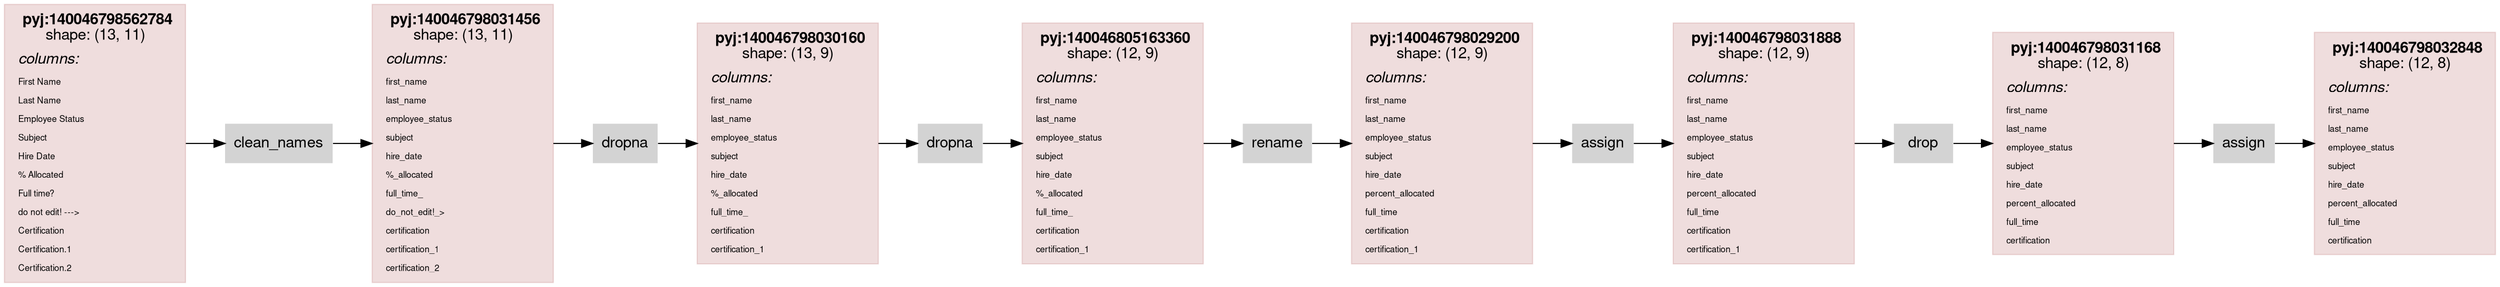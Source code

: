 
    digraph G {
    rankdir = "LR"
    fontname="Helvetica,Arial,sans-serif"
    node [ 
      style=filled
      shape=rect
      pencolor="#00000044" // frames color
      fontname="Helvetica,Arial,sans-serif"
      shape=plaintext
    ]
    edge [fontname="Helvetica,Arial,sans-serif"]    
    
node0_0 [ 
                color="#88000022"
                shape = rect
                label = <<table border="0" cellborder="0" cellspacing="0" cellpadding="4">
                         <tr> <td> <b>pyj:140046798562784</b><br/>shape: (13, 11)</td> </tr>
                         <tr> <td align="left"><i>columns:</i><br align="left"/></td></tr>
                <tr><td align="left"><FONT POINT-SIZE="8px">First Name</FONT></td></tr>
<tr><td align="left"><FONT POINT-SIZE="8px">Last Name</FONT></td></tr>
<tr><td align="left"><FONT POINT-SIZE="8px">Employee Status</FONT></td></tr>
<tr><td align="left"><FONT POINT-SIZE="8px">Subject</FONT></td></tr>
<tr><td align="left"><FONT POINT-SIZE="8px">Hire Date</FONT></td></tr>
<tr><td align="left"><FONT POINT-SIZE="8px">% Allocated</FONT></td></tr>
<tr><td align="left"><FONT POINT-SIZE="8px">Full time?</FONT></td></tr>
<tr><td align="left"><FONT POINT-SIZE="8px">do not edit! ---&gt;</FONT></td></tr>
<tr><td align="left"><FONT POINT-SIZE="8px">Certification</FONT></td></tr>
<tr><td align="left"><FONT POINT-SIZE="8px">Certification.1</FONT></td></tr>
<tr><td align="left"><FONT POINT-SIZE="8px">Certification.2</FONT></td></tr>
                         </table>>
                ];
node0_1 [ 
                color="#88000022"
                shape = rect
                label = <<table border="0" cellborder="0" cellspacing="0" cellpadding="4">
                         <tr> <td> <b>pyj:140046798031456</b><br/>shape: (13, 11)</td> </tr>
                         <tr> <td align="left"><i>columns:</i><br align="left"/></td></tr>
                <tr><td align="left"><FONT POINT-SIZE="8px">first_name</FONT></td></tr>
<tr><td align="left"><FONT POINT-SIZE="8px">last_name</FONT></td></tr>
<tr><td align="left"><FONT POINT-SIZE="8px">employee_status</FONT></td></tr>
<tr><td align="left"><FONT POINT-SIZE="8px">subject</FONT></td></tr>
<tr><td align="left"><FONT POINT-SIZE="8px">hire_date</FONT></td></tr>
<tr><td align="left"><FONT POINT-SIZE="8px">%_allocated</FONT></td></tr>
<tr><td align="left"><FONT POINT-SIZE="8px">full_time_</FONT></td></tr>
<tr><td align="left"><FONT POINT-SIZE="8px">do_not_edit!_&gt;</FONT></td></tr>
<tr><td align="left"><FONT POINT-SIZE="8px">certification</FONT></td></tr>
<tr><td align="left"><FONT POINT-SIZE="8px">certification_1</FONT></td></tr>
<tr><td align="left"><FONT POINT-SIZE="8px">certification_2</FONT></td></tr>
                         </table>>
                ];
node0_2 [ 
                color="#88000022"
                shape = rect
                label = <<table border="0" cellborder="0" cellspacing="0" cellpadding="4">
                         <tr> <td> <b>pyj:140046798030160</b><br/>shape: (13, 9)</td> </tr>
                         <tr> <td align="left"><i>columns:</i><br align="left"/></td></tr>
                <tr><td align="left"><FONT POINT-SIZE="8px">first_name</FONT></td></tr>
<tr><td align="left"><FONT POINT-SIZE="8px">last_name</FONT></td></tr>
<tr><td align="left"><FONT POINT-SIZE="8px">employee_status</FONT></td></tr>
<tr><td align="left"><FONT POINT-SIZE="8px">subject</FONT></td></tr>
<tr><td align="left"><FONT POINT-SIZE="8px">hire_date</FONT></td></tr>
<tr><td align="left"><FONT POINT-SIZE="8px">%_allocated</FONT></td></tr>
<tr><td align="left"><FONT POINT-SIZE="8px">full_time_</FONT></td></tr>
<tr><td align="left"><FONT POINT-SIZE="8px">certification</FONT></td></tr>
<tr><td align="left"><FONT POINT-SIZE="8px">certification_1</FONT></td></tr>
                         </table>>
                ];
node0_3 [ 
                color="#88000022"
                shape = rect
                label = <<table border="0" cellborder="0" cellspacing="0" cellpadding="4">
                         <tr> <td> <b>pyj:140046805163360</b><br/>shape: (12, 9)</td> </tr>
                         <tr> <td align="left"><i>columns:</i><br align="left"/></td></tr>
                <tr><td align="left"><FONT POINT-SIZE="8px">first_name</FONT></td></tr>
<tr><td align="left"><FONT POINT-SIZE="8px">last_name</FONT></td></tr>
<tr><td align="left"><FONT POINT-SIZE="8px">employee_status</FONT></td></tr>
<tr><td align="left"><FONT POINT-SIZE="8px">subject</FONT></td></tr>
<tr><td align="left"><FONT POINT-SIZE="8px">hire_date</FONT></td></tr>
<tr><td align="left"><FONT POINT-SIZE="8px">%_allocated</FONT></td></tr>
<tr><td align="left"><FONT POINT-SIZE="8px">full_time_</FONT></td></tr>
<tr><td align="left"><FONT POINT-SIZE="8px">certification</FONT></td></tr>
<tr><td align="left"><FONT POINT-SIZE="8px">certification_1</FONT></td></tr>
                         </table>>
                ];
node0_4 [ 
                color="#88000022"
                shape = rect
                label = <<table border="0" cellborder="0" cellspacing="0" cellpadding="4">
                         <tr> <td> <b>pyj:140046798029200</b><br/>shape: (12, 9)</td> </tr>
                         <tr> <td align="left"><i>columns:</i><br align="left"/></td></tr>
                <tr><td align="left"><FONT POINT-SIZE="8px">first_name</FONT></td></tr>
<tr><td align="left"><FONT POINT-SIZE="8px">last_name</FONT></td></tr>
<tr><td align="left"><FONT POINT-SIZE="8px">employee_status</FONT></td></tr>
<tr><td align="left"><FONT POINT-SIZE="8px">subject</FONT></td></tr>
<tr><td align="left"><FONT POINT-SIZE="8px">hire_date</FONT></td></tr>
<tr><td align="left"><FONT POINT-SIZE="8px">percent_allocated</FONT></td></tr>
<tr><td align="left"><FONT POINT-SIZE="8px">full_time</FONT></td></tr>
<tr><td align="left"><FONT POINT-SIZE="8px">certification</FONT></td></tr>
<tr><td align="left"><FONT POINT-SIZE="8px">certification_1</FONT></td></tr>
                         </table>>
                ];
node0_5 [ 
                color="#88000022"
                shape = rect
                label = <<table border="0" cellborder="0" cellspacing="0" cellpadding="4">
                         <tr> <td> <b>pyj:140046798031888</b><br/>shape: (12, 9)</td> </tr>
                         <tr> <td align="left"><i>columns:</i><br align="left"/></td></tr>
                <tr><td align="left"><FONT POINT-SIZE="8px">first_name</FONT></td></tr>
<tr><td align="left"><FONT POINT-SIZE="8px">last_name</FONT></td></tr>
<tr><td align="left"><FONT POINT-SIZE="8px">employee_status</FONT></td></tr>
<tr><td align="left"><FONT POINT-SIZE="8px">subject</FONT></td></tr>
<tr><td align="left"><FONT POINT-SIZE="8px">hire_date</FONT></td></tr>
<tr><td align="left"><FONT POINT-SIZE="8px">percent_allocated</FONT></td></tr>
<tr><td align="left"><FONT POINT-SIZE="8px">full_time</FONT></td></tr>
<tr><td align="left"><FONT POINT-SIZE="8px">certification</FONT></td></tr>
<tr><td align="left"><FONT POINT-SIZE="8px">certification_1</FONT></td></tr>
                         </table>>
                ];
node0_6 [ 
                color="#88000022"
                shape = rect
                label = <<table border="0" cellborder="0" cellspacing="0" cellpadding="4">
                         <tr> <td> <b>pyj:140046798031168</b><br/>shape: (12, 8)</td> </tr>
                         <tr> <td align="left"><i>columns:</i><br align="left"/></td></tr>
                <tr><td align="left"><FONT POINT-SIZE="8px">first_name</FONT></td></tr>
<tr><td align="left"><FONT POINT-SIZE="8px">last_name</FONT></td></tr>
<tr><td align="left"><FONT POINT-SIZE="8px">employee_status</FONT></td></tr>
<tr><td align="left"><FONT POINT-SIZE="8px">subject</FONT></td></tr>
<tr><td align="left"><FONT POINT-SIZE="8px">hire_date</FONT></td></tr>
<tr><td align="left"><FONT POINT-SIZE="8px">percent_allocated</FONT></td></tr>
<tr><td align="left"><FONT POINT-SIZE="8px">full_time</FONT></td></tr>
<tr><td align="left"><FONT POINT-SIZE="8px">certification</FONT></td></tr>
                         </table>>
                ];
node0_7 [ 
                color="#88000022"
                shape = rect
                label = <<table border="0" cellborder="0" cellspacing="0" cellpadding="4">
                         <tr> <td> <b>pyj:140046798032848</b><br/>shape: (12, 8)</td> </tr>
                         <tr> <td align="left"><i>columns:</i><br align="left"/></td></tr>
                <tr><td align="left"><FONT POINT-SIZE="8px">first_name</FONT></td></tr>
<tr><td align="left"><FONT POINT-SIZE="8px">last_name</FONT></td></tr>
<tr><td align="left"><FONT POINT-SIZE="8px">employee_status</FONT></td></tr>
<tr><td align="left"><FONT POINT-SIZE="8px">subject</FONT></td></tr>
<tr><td align="left"><FONT POINT-SIZE="8px">hire_date</FONT></td></tr>
<tr><td align="left"><FONT POINT-SIZE="8px">percent_allocated</FONT></td></tr>
<tr><td align="left"><FONT POINT-SIZE="8px">full_time</FONT></td></tr>
<tr><td align="left"><FONT POINT-SIZE="8px">certification</FONT></td></tr>
                         </table>>
                ];
node0_8 [ label = "clean_names" ];
node0_9 [ label = "dropna" ];
node0_10 [ label = "dropna" ];
node0_11 [ label = "rename" ];
node0_12 [ label = "assign" ];
node0_13 [ label = "drop" ];
node0_14 [ label = "assign" ];
node0_0 -> node0_8;
node0_1 -> node0_9;
node0_2 -> node0_10;
node0_3 -> node0_11;
node0_4 -> node0_12;
node0_5 -> node0_13;
node0_6 -> node0_14;
node0_8 -> node0_1;
node0_9 -> node0_2;
node0_10 -> node0_3;
node0_11 -> node0_4;
node0_12 -> node0_5;
node0_13 -> node0_6;
node0_14 -> node0_7;
}
